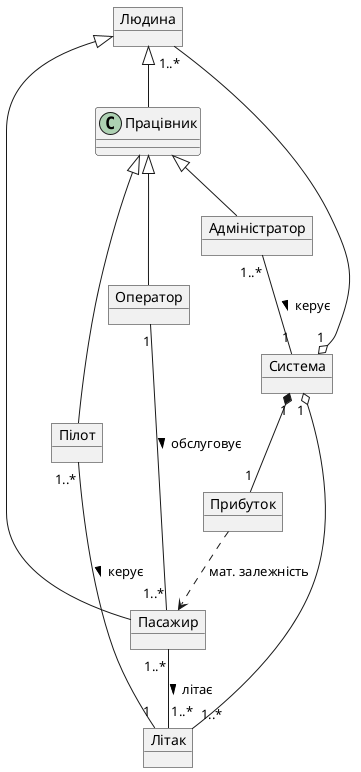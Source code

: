 
            ,------.
            |Людина|
            |------|
            |------|
            `------'
                |
                |
          ,---------.




          |Працівник|
          |---------|
          |---------|
          `---------'
                |
                |   ,-------------.
                |   |Адміністратор|
                |   |-------------|
|               |   |-------------|
|               |   `-------------'
|               |
|               |
|   ,-----.     |           ,-------.
|   |Пілот|     |           |Система|
    |-----|     |           |-------|
    |-----|     |           |-------|
    `-----'     |           `-------'
                |
           ,--------.  ,--------.
           |Оператор|  |Прибуток|
           |--------|  |--------|
           |--------|  |--------|
           `--------'  `--------'
                |
           ,-------.
           |Пасажир|
           |-------|
           |-------|
           `-------'
                |
                |
            ,-----.
            |Літак|
            |-----|
            |-----|
            `-----'

@startuml
object Людина
object Оператор
object Система
object Літак
object Пасажир 
object Прибуток
object Пілот
object Адміністратор

Система "1" o-- "1..*" Людина
Людина <|-- Працівник
Людина <|-- Пасажир 
Пасажир "1..*" -- "1..*" Літак : літає >
Прибуток ..> Пасажир : "мат. залежність"
Система "1" *-- "1" Прибуток
Працівник <|-- Оператор
Працівник <|-- Пілот
Працівник <|-- Адміністратор
Адміністратор "1..*" -- "1" Система : керує >
Пілот "1..*" -- "1" Літак : керує >
Система "1" o-- "1..*" Літак 
Оператор "1" -- "1..*" Пасажир : обслуговує >
@enduml
